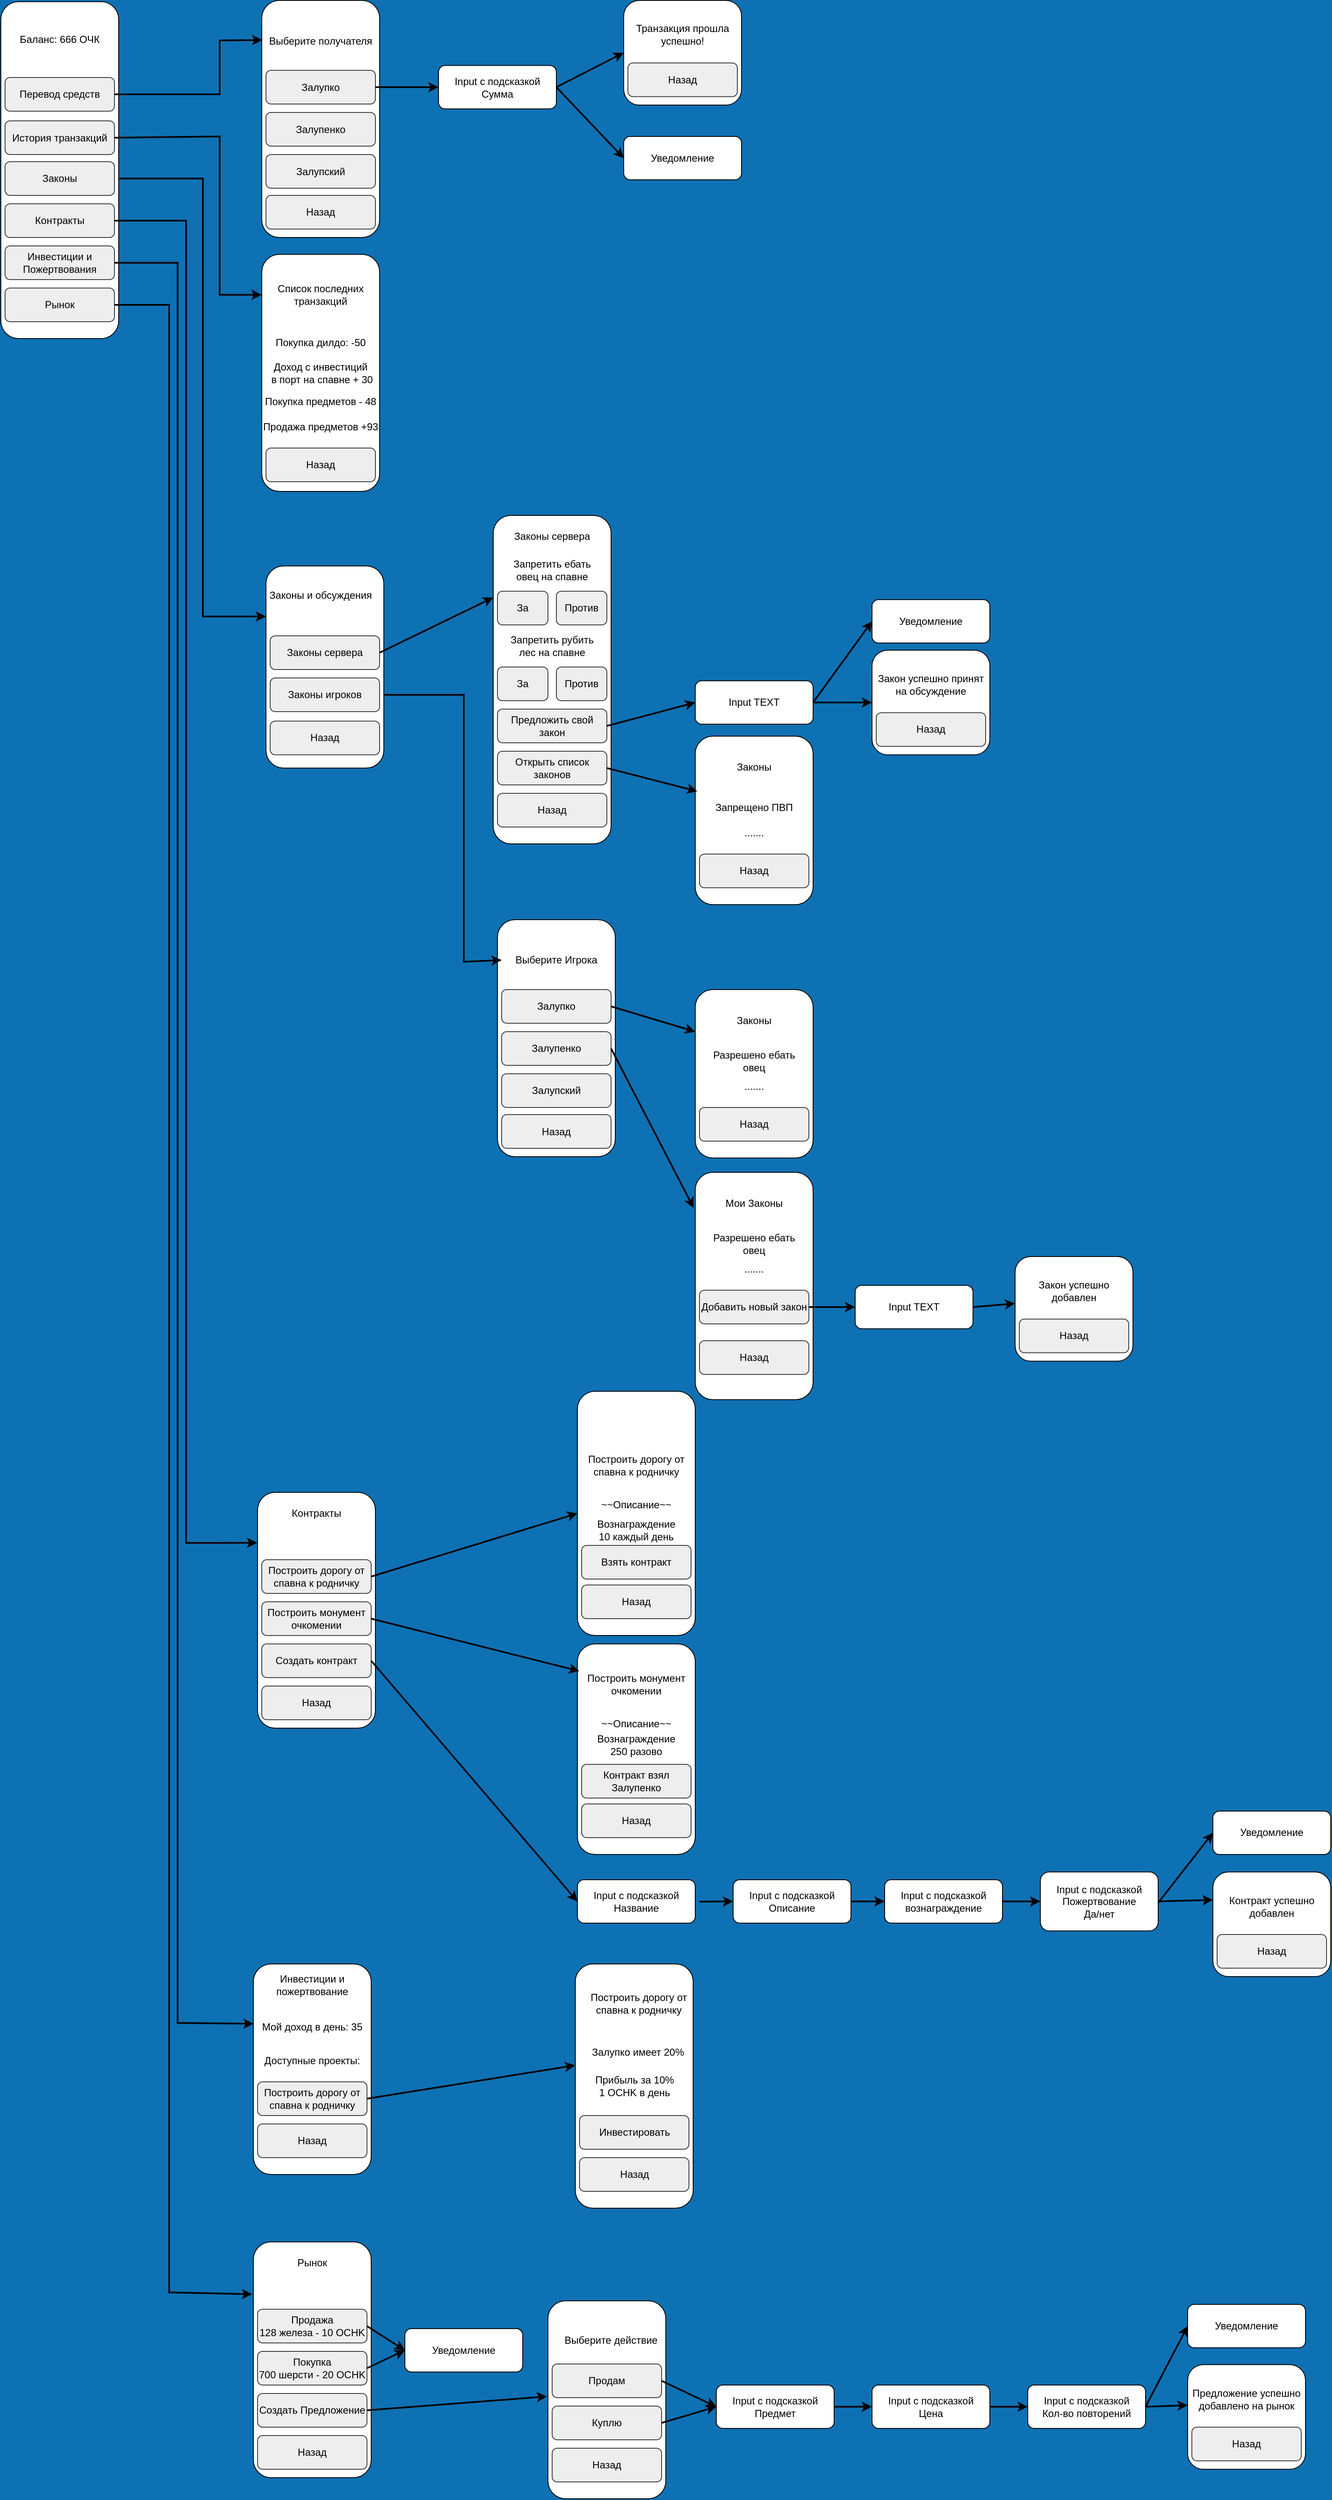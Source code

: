 <mxfile version="24.7.6">
  <diagram name="Страница — 1" id="_SKdRh1ridLEpidDvCyz">
    <mxGraphModel dx="1393" dy="728" grid="1" gridSize="10" guides="1" tooltips="1" connect="1" arrows="1" fold="1" page="1" pageScale="1" pageWidth="3300" pageHeight="4681" background="#0e71b4" math="0" shadow="0">
      <root>
        <mxCell id="0" />
        <mxCell id="1" parent="0" />
        <mxCell id="YOvDV3y9TgNX6leJfm7o-3" value="" style="rounded=1;whiteSpace=wrap;html=1;" parent="1" vertex="1">
          <mxGeometry x="120" y="200" width="140" height="400" as="geometry" />
        </mxCell>
        <mxCell id="YOvDV3y9TgNX6leJfm7o-4" value="Баланс: 666 ОЧК" style="text;html=1;align=center;verticalAlign=middle;whiteSpace=wrap;rounded=0;" parent="1" vertex="1">
          <mxGeometry x="140" y="230" width="100" height="30" as="geometry" />
        </mxCell>
        <mxCell id="YOvDV3y9TgNX6leJfm7o-7" value="Перевод средств" style="rounded=1;whiteSpace=wrap;html=1;fillColor=#eeeeee;strokeColor=#36393d;" parent="1" vertex="1">
          <mxGeometry x="125" y="290" width="130" height="40" as="geometry" />
        </mxCell>
        <mxCell id="YOvDV3y9TgNX6leJfm7o-8" value="Законы" style="rounded=1;whiteSpace=wrap;html=1;fillColor=#eeeeee;strokeColor=#36393d;" parent="1" vertex="1">
          <mxGeometry x="125" y="390" width="130" height="40" as="geometry" />
        </mxCell>
        <mxCell id="YOvDV3y9TgNX6leJfm7o-9" value="Контракты" style="rounded=1;whiteSpace=wrap;html=1;fillColor=#eeeeee;strokeColor=#36393d;" parent="1" vertex="1">
          <mxGeometry x="125" y="440" width="130" height="40" as="geometry" />
        </mxCell>
        <mxCell id="YOvDV3y9TgNX6leJfm7o-10" value="Инвестиции и Пожертвования" style="rounded=1;whiteSpace=wrap;html=1;fillColor=#eeeeee;strokeColor=#36393d;" parent="1" vertex="1">
          <mxGeometry x="125" y="490" width="130" height="40" as="geometry" />
        </mxCell>
        <mxCell id="YOvDV3y9TgNX6leJfm7o-11" value="" style="rounded=1;whiteSpace=wrap;html=1;" parent="1" vertex="1">
          <mxGeometry x="430" y="198.5" width="140" height="281.5" as="geometry" />
        </mxCell>
        <mxCell id="YOvDV3y9TgNX6leJfm7o-12" value="Выберите получателя" style="text;html=1;align=center;verticalAlign=middle;whiteSpace=wrap;rounded=0;" parent="1" vertex="1">
          <mxGeometry x="430" y="231.5" width="140" height="30" as="geometry" />
        </mxCell>
        <mxCell id="YOvDV3y9TgNX6leJfm7o-13" value="Залупко" style="rounded=1;whiteSpace=wrap;html=1;fillColor=#eeeeee;strokeColor=#36393d;" parent="1" vertex="1">
          <mxGeometry x="435" y="281.5" width="130" height="40" as="geometry" />
        </mxCell>
        <mxCell id="YOvDV3y9TgNX6leJfm7o-14" value="Залупенко" style="rounded=1;whiteSpace=wrap;html=1;fillColor=#eeeeee;strokeColor=#36393d;" parent="1" vertex="1">
          <mxGeometry x="435" y="331.5" width="130" height="40" as="geometry" />
        </mxCell>
        <mxCell id="YOvDV3y9TgNX6leJfm7o-15" value="Залупский" style="rounded=1;whiteSpace=wrap;html=1;fillColor=#eeeeee;strokeColor=#36393d;" parent="1" vertex="1">
          <mxGeometry x="435" y="381.5" width="130" height="40" as="geometry" />
        </mxCell>
        <mxCell id="YOvDV3y9TgNX6leJfm7o-17" value="" style="endArrow=classic;html=1;rounded=0;exitX=1;exitY=0.5;exitDx=0;exitDy=0;entryX=0.005;entryY=0.167;entryDx=0;entryDy=0;entryPerimeter=0;strokeWidth=2;" parent="1" source="YOvDV3y9TgNX6leJfm7o-7" target="YOvDV3y9TgNX6leJfm7o-11" edge="1">
          <mxGeometry width="50" height="50" relative="1" as="geometry">
            <mxPoint x="430" y="450" as="sourcePoint" />
            <mxPoint x="427" y="350" as="targetPoint" />
            <Array as="points">
              <mxPoint x="380" y="310" />
              <mxPoint x="380" y="246" />
            </Array>
          </mxGeometry>
        </mxCell>
        <mxCell id="YOvDV3y9TgNX6leJfm7o-18" value="Input с подсказкой&lt;br&gt;Сумма" style="rounded=1;whiteSpace=wrap;html=1;" parent="1" vertex="1">
          <mxGeometry x="640" y="275.75" width="140" height="51.5" as="geometry" />
        </mxCell>
        <mxCell id="YOvDV3y9TgNX6leJfm7o-19" value="" style="rounded=1;whiteSpace=wrap;html=1;" parent="1" vertex="1">
          <mxGeometry x="860" y="198.5" width="140" height="124.25" as="geometry" />
        </mxCell>
        <mxCell id="YOvDV3y9TgNX6leJfm7o-20" value="Транзакция прошла успешно!" style="text;html=1;align=center;verticalAlign=middle;whiteSpace=wrap;rounded=0;" parent="1" vertex="1">
          <mxGeometry x="860" y="224.25" width="140" height="30" as="geometry" />
        </mxCell>
        <mxCell id="YOvDV3y9TgNX6leJfm7o-21" value="Назад" style="rounded=1;whiteSpace=wrap;html=1;fillColor=#eeeeee;strokeColor=#36393d;" parent="1" vertex="1">
          <mxGeometry x="865" y="272.75" width="130" height="40" as="geometry" />
        </mxCell>
        <mxCell id="YOvDV3y9TgNX6leJfm7o-23" value="Назад" style="rounded=1;whiteSpace=wrap;html=1;fillColor=#eeeeee;strokeColor=#36393d;" parent="1" vertex="1">
          <mxGeometry x="435" y="430" width="130" height="40" as="geometry" />
        </mxCell>
        <mxCell id="YOvDV3y9TgNX6leJfm7o-26" value="" style="endArrow=classic;html=1;rounded=0;exitX=1;exitY=0.5;exitDx=0;exitDy=0;entryX=0;entryY=0.5;entryDx=0;entryDy=0;strokeWidth=2;" parent="1" source="YOvDV3y9TgNX6leJfm7o-13" target="YOvDV3y9TgNX6leJfm7o-18" edge="1">
          <mxGeometry width="50" height="50" relative="1" as="geometry">
            <mxPoint x="265" y="320" as="sourcePoint" />
            <mxPoint x="441" y="256" as="targetPoint" />
          </mxGeometry>
        </mxCell>
        <mxCell id="YOvDV3y9TgNX6leJfm7o-27" value="" style="endArrow=classic;html=1;rounded=0;exitX=1;exitY=0.5;exitDx=0;exitDy=0;entryX=0;entryY=0.5;entryDx=0;entryDy=0;strokeWidth=2;" parent="1" source="YOvDV3y9TgNX6leJfm7o-18" target="YOvDV3y9TgNX6leJfm7o-19" edge="1">
          <mxGeometry width="50" height="50" relative="1" as="geometry">
            <mxPoint x="575" y="312" as="sourcePoint" />
            <mxPoint x="650" y="312" as="targetPoint" />
          </mxGeometry>
        </mxCell>
        <mxCell id="TSFnOZUrxSkBlMP-To67-1" value="История транзакций" style="rounded=1;whiteSpace=wrap;html=1;fillColor=#eeeeee;strokeColor=#36393d;" parent="1" vertex="1">
          <mxGeometry x="125" y="341.5" width="130" height="40" as="geometry" />
        </mxCell>
        <mxCell id="TSFnOZUrxSkBlMP-To67-2" value="" style="rounded=1;whiteSpace=wrap;html=1;" parent="1" vertex="1">
          <mxGeometry x="430" y="500" width="140" height="281.5" as="geometry" />
        </mxCell>
        <mxCell id="TSFnOZUrxSkBlMP-To67-3" value="Список последних транзакций" style="text;html=1;align=center;verticalAlign=middle;whiteSpace=wrap;rounded=0;" parent="1" vertex="1">
          <mxGeometry x="430" y="533" width="140" height="30" as="geometry" />
        </mxCell>
        <mxCell id="TSFnOZUrxSkBlMP-To67-8" value="Покупка дилдо: -50" style="text;html=1;align=center;verticalAlign=middle;whiteSpace=wrap;rounded=0;" parent="1" vertex="1">
          <mxGeometry x="430" y="590" width="140" height="30" as="geometry" />
        </mxCell>
        <mxCell id="TSFnOZUrxSkBlMP-To67-10" value="&lt;div&gt;Доход с инвестиций&lt;br&gt;&amp;nbsp;в порт на спавне + 30&lt;/div&gt;" style="text;html=1;align=center;verticalAlign=middle;whiteSpace=wrap;rounded=0;" parent="1" vertex="1">
          <mxGeometry x="430" y="625.75" width="140" height="30" as="geometry" />
        </mxCell>
        <mxCell id="TSFnOZUrxSkBlMP-To67-11" value="&lt;div&gt;Покупка предметов - 48&lt;/div&gt;" style="text;html=1;align=center;verticalAlign=middle;whiteSpace=wrap;rounded=0;" parent="1" vertex="1">
          <mxGeometry x="430" y="660" width="140" height="30" as="geometry" />
        </mxCell>
        <mxCell id="TSFnOZUrxSkBlMP-To67-12" value="&lt;div&gt;Продажа предметов +93&lt;/div&gt;" style="text;html=1;align=center;verticalAlign=middle;whiteSpace=wrap;rounded=0;" parent="1" vertex="1">
          <mxGeometry x="430" y="690" width="140" height="30" as="geometry" />
        </mxCell>
        <mxCell id="TSFnOZUrxSkBlMP-To67-13" value="" style="endArrow=classic;html=1;rounded=0;exitX=1;exitY=0.5;exitDx=0;exitDy=0;entryX=0;entryY=0.5;entryDx=0;entryDy=0;strokeWidth=2;" parent="1" source="TSFnOZUrxSkBlMP-To67-1" target="TSFnOZUrxSkBlMP-To67-3" edge="1">
          <mxGeometry width="50" height="50" relative="1" as="geometry">
            <mxPoint x="265" y="320" as="sourcePoint" />
            <mxPoint x="441" y="256" as="targetPoint" />
            <Array as="points">
              <mxPoint x="380" y="360" />
              <mxPoint x="380" y="548" />
            </Array>
          </mxGeometry>
        </mxCell>
        <mxCell id="TSFnOZUrxSkBlMP-To67-29" value="" style="rounded=1;whiteSpace=wrap;html=1;" parent="1" vertex="1">
          <mxGeometry x="435" y="870" width="140" height="240" as="geometry" />
        </mxCell>
        <mxCell id="TSFnOZUrxSkBlMP-To67-31" value="Законы сервера" style="rounded=1;whiteSpace=wrap;html=1;fillColor=#eeeeee;strokeColor=#36393d;" parent="1" vertex="1">
          <mxGeometry x="440" y="953" width="130" height="40" as="geometry" />
        </mxCell>
        <mxCell id="TSFnOZUrxSkBlMP-To67-32" value="Законы игроков" style="rounded=1;whiteSpace=wrap;html=1;fillColor=#eeeeee;strokeColor=#36393d;" parent="1" vertex="1">
          <mxGeometry x="440" y="1003" width="130" height="40" as="geometry" />
        </mxCell>
        <mxCell id="TSFnOZUrxSkBlMP-To67-34" value="Законы и обсуждения" style="text;html=1;align=center;verticalAlign=middle;whiteSpace=wrap;rounded=0;" parent="1" vertex="1">
          <mxGeometry x="430" y="890" width="140" height="30" as="geometry" />
        </mxCell>
        <mxCell id="TSFnOZUrxSkBlMP-To67-35" value="" style="rounded=1;whiteSpace=wrap;html=1;" parent="1" vertex="1">
          <mxGeometry x="705" y="810" width="140" height="390" as="geometry" />
        </mxCell>
        <mxCell id="TSFnOZUrxSkBlMP-To67-36" value="За" style="rounded=1;whiteSpace=wrap;html=1;fillColor=#eeeeee;strokeColor=#36393d;" parent="1" vertex="1">
          <mxGeometry x="710" y="900" width="60" height="40" as="geometry" />
        </mxCell>
        <mxCell id="TSFnOZUrxSkBlMP-To67-37" value="Предложить свой закон" style="rounded=1;whiteSpace=wrap;html=1;fillColor=#eeeeee;strokeColor=#36393d;" parent="1" vertex="1">
          <mxGeometry x="710" y="1040" width="130" height="40" as="geometry" />
        </mxCell>
        <mxCell id="TSFnOZUrxSkBlMP-To67-38" value="Законы сервера" style="text;html=1;align=center;verticalAlign=middle;whiteSpace=wrap;rounded=0;" parent="1" vertex="1">
          <mxGeometry x="705" y="820" width="140" height="30" as="geometry" />
        </mxCell>
        <mxCell id="TSFnOZUrxSkBlMP-To67-42" value="Против" style="rounded=1;whiteSpace=wrap;html=1;fillColor=#eeeeee;strokeColor=#36393d;" parent="1" vertex="1">
          <mxGeometry x="780" y="900" width="60" height="40" as="geometry" />
        </mxCell>
        <mxCell id="TSFnOZUrxSkBlMP-To67-46" value="За" style="rounded=1;whiteSpace=wrap;html=1;fillColor=#eeeeee;strokeColor=#36393d;" parent="1" vertex="1">
          <mxGeometry x="710" y="990" width="60" height="40" as="geometry" />
        </mxCell>
        <mxCell id="TSFnOZUrxSkBlMP-To67-47" value="Запретить рубить лес на спавне" style="text;html=1;align=center;verticalAlign=middle;whiteSpace=wrap;rounded=0;" parent="1" vertex="1">
          <mxGeometry x="720" y="950" width="110" height="30" as="geometry" />
        </mxCell>
        <mxCell id="TSFnOZUrxSkBlMP-To67-48" value="Против" style="rounded=1;whiteSpace=wrap;html=1;fillColor=#eeeeee;strokeColor=#36393d;" parent="1" vertex="1">
          <mxGeometry x="780" y="990" width="60" height="40" as="geometry" />
        </mxCell>
        <mxCell id="TSFnOZUrxSkBlMP-To67-49" value="" style="endArrow=classic;html=1;rounded=0;exitX=1;exitY=0.5;exitDx=0;exitDy=0;entryX=0;entryY=0.25;entryDx=0;entryDy=0;strokeWidth=2;" parent="1" source="TSFnOZUrxSkBlMP-To67-31" target="TSFnOZUrxSkBlMP-To67-35" edge="1">
          <mxGeometry width="50" height="50" relative="1" as="geometry">
            <mxPoint x="725" y="1070" as="sourcePoint" />
            <mxPoint x="775" y="1020" as="targetPoint" />
          </mxGeometry>
        </mxCell>
        <mxCell id="TSFnOZUrxSkBlMP-To67-54" value="Input TEXT" style="rounded=1;whiteSpace=wrap;html=1;" parent="1" vertex="1">
          <mxGeometry x="945" y="1006.37" width="140" height="51.5" as="geometry" />
        </mxCell>
        <mxCell id="TSFnOZUrxSkBlMP-To67-55" value="" style="rounded=1;whiteSpace=wrap;html=1;" parent="1" vertex="1">
          <mxGeometry x="1155" y="970.0" width="140" height="124.25" as="geometry" />
        </mxCell>
        <mxCell id="TSFnOZUrxSkBlMP-To67-56" value="Закон успешно принят на обсуждение" style="text;html=1;align=center;verticalAlign=middle;whiteSpace=wrap;rounded=0;" parent="1" vertex="1">
          <mxGeometry x="1155" y="995.75" width="140" height="30" as="geometry" />
        </mxCell>
        <mxCell id="TSFnOZUrxSkBlMP-To67-57" value="Назад" style="rounded=1;whiteSpace=wrap;html=1;fillColor=#eeeeee;strokeColor=#36393d;" parent="1" vertex="1">
          <mxGeometry x="1160" y="1044.25" width="130" height="40" as="geometry" />
        </mxCell>
        <mxCell id="TSFnOZUrxSkBlMP-To67-58" value="" style="endArrow=classic;html=1;rounded=0;exitX=1;exitY=0.5;exitDx=0;exitDy=0;entryX=0;entryY=0.5;entryDx=0;entryDy=0;strokeWidth=2;" parent="1" source="TSFnOZUrxSkBlMP-To67-54" target="TSFnOZUrxSkBlMP-To67-55" edge="1">
          <mxGeometry width="50" height="50" relative="1" as="geometry">
            <mxPoint x="870" y="1083.5" as="sourcePoint" />
            <mxPoint x="945" y="1083.5" as="targetPoint" />
          </mxGeometry>
        </mxCell>
        <mxCell id="TSFnOZUrxSkBlMP-To67-59" value="" style="endArrow=classic;html=1;rounded=0;exitX=1;exitY=0.5;exitDx=0;exitDy=0;entryX=0;entryY=0.5;entryDx=0;entryDy=0;strokeWidth=2;" parent="1" source="TSFnOZUrxSkBlMP-To67-37" target="TSFnOZUrxSkBlMP-To67-54" edge="1">
          <mxGeometry width="50" height="50" relative="1" as="geometry">
            <mxPoint x="845" y="1120" as="sourcePoint" />
            <mxPoint x="1155" y="932" as="targetPoint" />
          </mxGeometry>
        </mxCell>
        <mxCell id="TSFnOZUrxSkBlMP-To67-60" value="Открыть список законов" style="rounded=1;whiteSpace=wrap;html=1;fillColor=#eeeeee;strokeColor=#36393d;" parent="1" vertex="1">
          <mxGeometry x="710" y="1090" width="130" height="40" as="geometry" />
        </mxCell>
        <mxCell id="TSFnOZUrxSkBlMP-To67-61" value="" style="rounded=1;whiteSpace=wrap;html=1;" parent="1" vertex="1">
          <mxGeometry x="945" y="1072.12" width="140" height="200" as="geometry" />
        </mxCell>
        <mxCell id="TSFnOZUrxSkBlMP-To67-64" value="Законы" style="text;html=1;align=center;verticalAlign=middle;whiteSpace=wrap;rounded=0;" parent="1" vertex="1">
          <mxGeometry x="945" y="1094.25" width="140" height="30" as="geometry" />
        </mxCell>
        <mxCell id="TSFnOZUrxSkBlMP-To67-65" value="" style="endArrow=classic;html=1;rounded=0;exitX=1;exitY=0.5;exitDx=0;exitDy=0;entryX=0.017;entryY=0.327;entryDx=0;entryDy=0;strokeWidth=2;entryPerimeter=0;" parent="1" source="TSFnOZUrxSkBlMP-To67-60" target="TSFnOZUrxSkBlMP-To67-61" edge="1">
          <mxGeometry width="50" height="50" relative="1" as="geometry">
            <mxPoint x="845" y="1170" as="sourcePoint" />
            <mxPoint x="955" y="1130" as="targetPoint" />
          </mxGeometry>
        </mxCell>
        <mxCell id="TSFnOZUrxSkBlMP-To67-66" value="Запрещено ПВП" style="text;html=1;align=center;verticalAlign=middle;whiteSpace=wrap;rounded=0;" parent="1" vertex="1">
          <mxGeometry x="960" y="1142.12" width="110" height="30" as="geometry" />
        </mxCell>
        <mxCell id="TSFnOZUrxSkBlMP-To67-68" value="......." style="text;html=1;align=center;verticalAlign=middle;whiteSpace=wrap;rounded=0;" parent="1" vertex="1">
          <mxGeometry x="960" y="1172.12" width="110" height="30" as="geometry" />
        </mxCell>
        <mxCell id="TSFnOZUrxSkBlMP-To67-70" value="Назад" style="rounded=1;whiteSpace=wrap;html=1;fillColor=#eeeeee;strokeColor=#36393d;" parent="1" vertex="1">
          <mxGeometry x="710" y="1140" width="130" height="40" as="geometry" />
        </mxCell>
        <mxCell id="TSFnOZUrxSkBlMP-To67-87" value="" style="rounded=1;whiteSpace=wrap;html=1;" parent="1" vertex="1">
          <mxGeometry x="710" y="1290" width="140" height="281.5" as="geometry" />
        </mxCell>
        <mxCell id="TSFnOZUrxSkBlMP-To67-88" value="Выберите Игрока" style="text;html=1;align=center;verticalAlign=middle;whiteSpace=wrap;rounded=0;" parent="1" vertex="1">
          <mxGeometry x="710" y="1323" width="140" height="30" as="geometry" />
        </mxCell>
        <mxCell id="TSFnOZUrxSkBlMP-To67-89" value="Залупко" style="rounded=1;whiteSpace=wrap;html=1;fillColor=#eeeeee;strokeColor=#36393d;" parent="1" vertex="1">
          <mxGeometry x="715" y="1373" width="130" height="40" as="geometry" />
        </mxCell>
        <mxCell id="TSFnOZUrxSkBlMP-To67-90" value="Залупенко" style="rounded=1;whiteSpace=wrap;html=1;fillColor=#eeeeee;strokeColor=#36393d;" parent="1" vertex="1">
          <mxGeometry x="715" y="1423" width="130" height="40" as="geometry" />
        </mxCell>
        <mxCell id="TSFnOZUrxSkBlMP-To67-91" value="Залупский" style="rounded=1;whiteSpace=wrap;html=1;fillColor=#eeeeee;strokeColor=#36393d;" parent="1" vertex="1">
          <mxGeometry x="715" y="1473" width="130" height="40" as="geometry" />
        </mxCell>
        <mxCell id="TSFnOZUrxSkBlMP-To67-92" value="Назад" style="rounded=1;whiteSpace=wrap;html=1;fillColor=#eeeeee;strokeColor=#36393d;" parent="1" vertex="1">
          <mxGeometry x="715" y="1521.5" width="130" height="40" as="geometry" />
        </mxCell>
        <mxCell id="TSFnOZUrxSkBlMP-To67-93" value="" style="rounded=1;whiteSpace=wrap;html=1;" parent="1" vertex="1">
          <mxGeometry x="945" y="1373" width="140" height="200" as="geometry" />
        </mxCell>
        <mxCell id="TSFnOZUrxSkBlMP-To67-94" value="Законы" style="text;html=1;align=center;verticalAlign=middle;whiteSpace=wrap;rounded=0;" parent="1" vertex="1">
          <mxGeometry x="945" y="1395.13" width="140" height="30" as="geometry" />
        </mxCell>
        <mxCell id="TSFnOZUrxSkBlMP-To67-95" value="Разрешено ебать овец" style="text;html=1;align=center;verticalAlign=middle;whiteSpace=wrap;rounded=0;" parent="1" vertex="1">
          <mxGeometry x="960" y="1443" width="110" height="30" as="geometry" />
        </mxCell>
        <mxCell id="TSFnOZUrxSkBlMP-To67-96" value="......." style="text;html=1;align=center;verticalAlign=middle;whiteSpace=wrap;rounded=0;" parent="1" vertex="1">
          <mxGeometry x="960" y="1473" width="110" height="30" as="geometry" />
        </mxCell>
        <mxCell id="TSFnOZUrxSkBlMP-To67-102" value="" style="rounded=1;whiteSpace=wrap;html=1;" parent="1" vertex="1">
          <mxGeometry x="945" y="1590" width="140" height="270" as="geometry" />
        </mxCell>
        <mxCell id="TSFnOZUrxSkBlMP-To67-103" value="Мои Законы" style="text;html=1;align=center;verticalAlign=middle;whiteSpace=wrap;rounded=0;" parent="1" vertex="1">
          <mxGeometry x="945" y="1612.13" width="140" height="30" as="geometry" />
        </mxCell>
        <mxCell id="TSFnOZUrxSkBlMP-To67-104" value="Разрешено ебать овец" style="text;html=1;align=center;verticalAlign=middle;whiteSpace=wrap;rounded=0;" parent="1" vertex="1">
          <mxGeometry x="960" y="1660" width="110" height="30" as="geometry" />
        </mxCell>
        <mxCell id="TSFnOZUrxSkBlMP-To67-105" value="......." style="text;html=1;align=center;verticalAlign=middle;whiteSpace=wrap;rounded=0;" parent="1" vertex="1">
          <mxGeometry x="960" y="1690" width="110" height="30" as="geometry" />
        </mxCell>
        <mxCell id="TSFnOZUrxSkBlMP-To67-107" value="Назад" style="rounded=1;whiteSpace=wrap;html=1;fillColor=#eeeeee;strokeColor=#36393d;" parent="1" vertex="1">
          <mxGeometry x="950" y="1212.12" width="130" height="40" as="geometry" />
        </mxCell>
        <mxCell id="TSFnOZUrxSkBlMP-To67-108" value="Назад" style="rounded=1;whiteSpace=wrap;html=1;fillColor=#eeeeee;strokeColor=#36393d;" parent="1" vertex="1">
          <mxGeometry x="950" y="1513" width="130" height="40" as="geometry" />
        </mxCell>
        <mxCell id="TSFnOZUrxSkBlMP-To67-109" value="Назад" style="rounded=1;whiteSpace=wrap;html=1;fillColor=#eeeeee;strokeColor=#36393d;" parent="1" vertex="1">
          <mxGeometry x="950" y="1790" width="130" height="40" as="geometry" />
        </mxCell>
        <mxCell id="TSFnOZUrxSkBlMP-To67-111" value="Добавить новый закон" style="rounded=1;whiteSpace=wrap;html=1;fillColor=#eeeeee;strokeColor=#36393d;" parent="1" vertex="1">
          <mxGeometry x="950" y="1730" width="130" height="40" as="geometry" />
        </mxCell>
        <mxCell id="TSFnOZUrxSkBlMP-To67-112" value="Input TEXT" style="rounded=1;whiteSpace=wrap;html=1;" parent="1" vertex="1">
          <mxGeometry x="1135" y="1724.25" width="140" height="51.5" as="geometry" />
        </mxCell>
        <mxCell id="TSFnOZUrxSkBlMP-To67-113" value="" style="rounded=1;whiteSpace=wrap;html=1;" parent="1" vertex="1">
          <mxGeometry x="1325" y="1690" width="140" height="124.25" as="geometry" />
        </mxCell>
        <mxCell id="TSFnOZUrxSkBlMP-To67-114" value="Закон успешно добавлен" style="text;html=1;align=center;verticalAlign=middle;whiteSpace=wrap;rounded=0;" parent="1" vertex="1">
          <mxGeometry x="1325" y="1715.75" width="140" height="30" as="geometry" />
        </mxCell>
        <mxCell id="TSFnOZUrxSkBlMP-To67-115" value="Назад" style="rounded=1;whiteSpace=wrap;html=1;fillColor=#eeeeee;strokeColor=#36393d;" parent="1" vertex="1">
          <mxGeometry x="1330" y="1764.25" width="130" height="40" as="geometry" />
        </mxCell>
        <mxCell id="TSFnOZUrxSkBlMP-To67-117" value="" style="endArrow=classic;html=1;rounded=0;exitX=1;exitY=0.5;exitDx=0;exitDy=0;entryX=0;entryY=0.5;entryDx=0;entryDy=0;strokeWidth=2;" parent="1" source="TSFnOZUrxSkBlMP-To67-111" target="TSFnOZUrxSkBlMP-To67-112" edge="1">
          <mxGeometry width="50" height="50" relative="1" as="geometry">
            <mxPoint x="1188" y="1612.13" as="sourcePoint" />
            <mxPoint x="1290" y="1667.13" as="targetPoint" />
          </mxGeometry>
        </mxCell>
        <mxCell id="TSFnOZUrxSkBlMP-To67-118" value="" style="endArrow=classic;html=1;rounded=0;exitX=1;exitY=0.5;exitDx=0;exitDy=0;entryX=0;entryY=1;entryDx=0;entryDy=0;strokeWidth=2;" parent="1" source="TSFnOZUrxSkBlMP-To67-112" target="TSFnOZUrxSkBlMP-To67-114" edge="1">
          <mxGeometry width="50" height="50" relative="1" as="geometry">
            <mxPoint x="1090" y="1760" as="sourcePoint" />
            <mxPoint x="1145" y="1760" as="targetPoint" />
          </mxGeometry>
        </mxCell>
        <mxCell id="TSFnOZUrxSkBlMP-To67-119" value="" style="endArrow=classic;html=1;rounded=0;exitX=1;exitY=0.5;exitDx=0;exitDy=0;strokeWidth=2;entryX=0;entryY=0.5;entryDx=0;entryDy=0;" parent="1" edge="1">
          <mxGeometry width="50" height="50" relative="1" as="geometry">
            <mxPoint x="575" y="1023" as="sourcePoint" />
            <mxPoint x="715" y="1338" as="targetPoint" />
            <Array as="points">
              <mxPoint x="670" y="1023" />
              <mxPoint x="670" y="1340" />
            </Array>
          </mxGeometry>
        </mxCell>
        <mxCell id="TSFnOZUrxSkBlMP-To67-120" value="" style="endArrow=classic;html=1;rounded=0;exitX=1;exitY=0.5;exitDx=0;exitDy=0;entryX=0;entryY=0.25;entryDx=0;entryDy=0;strokeWidth=2;" parent="1" source="TSFnOZUrxSkBlMP-To67-89" target="TSFnOZUrxSkBlMP-To67-93" edge="1">
          <mxGeometry width="50" height="50" relative="1" as="geometry">
            <mxPoint x="858" y="1298" as="sourcePoint" />
            <mxPoint x="960" y="1353" as="targetPoint" />
          </mxGeometry>
        </mxCell>
        <mxCell id="TSFnOZUrxSkBlMP-To67-121" value="" style="endArrow=classic;html=1;rounded=0;exitX=1;exitY=0.5;exitDx=0;exitDy=0;entryX=-0.014;entryY=0.156;entryDx=0;entryDy=0;strokeWidth=2;entryPerimeter=0;" parent="1" source="TSFnOZUrxSkBlMP-To67-90" target="TSFnOZUrxSkBlMP-To67-102" edge="1">
          <mxGeometry width="50" height="50" relative="1" as="geometry">
            <mxPoint x="855" y="1403" as="sourcePoint" />
            <mxPoint x="955" y="1433" as="targetPoint" />
          </mxGeometry>
        </mxCell>
        <mxCell id="TSFnOZUrxSkBlMP-To67-123" value="Назад" style="rounded=1;whiteSpace=wrap;html=1;fillColor=#eeeeee;strokeColor=#36393d;" parent="1" vertex="1">
          <mxGeometry x="440" y="1054.25" width="130" height="40" as="geometry" />
        </mxCell>
        <mxCell id="TSFnOZUrxSkBlMP-To67-124" value="Запретить ебать овец на спавне" style="text;html=1;align=center;verticalAlign=middle;whiteSpace=wrap;rounded=0;" parent="1" vertex="1">
          <mxGeometry x="720" y="860" width="110" height="30" as="geometry" />
        </mxCell>
        <mxCell id="TSFnOZUrxSkBlMP-To67-125" value="Рынок" style="rounded=1;whiteSpace=wrap;html=1;fillColor=#eeeeee;strokeColor=#36393d;" parent="1" vertex="1">
          <mxGeometry x="125" y="540" width="130" height="40" as="geometry" />
        </mxCell>
        <mxCell id="uYW3NHVNz932EnBqBCM0-1" value="" style="endArrow=classic;html=1;rounded=0;exitX=1;exitY=0.5;exitDx=0;exitDy=0;entryX=0;entryY=0.25;entryDx=0;entryDy=0;strokeWidth=2;" parent="1" target="TSFnOZUrxSkBlMP-To67-29" edge="1">
          <mxGeometry width="50" height="50" relative="1" as="geometry">
            <mxPoint x="260" y="410" as="sourcePoint" />
            <mxPoint x="445" y="558" as="targetPoint" />
            <Array as="points">
              <mxPoint x="360" y="410" />
              <mxPoint x="360" y="930" />
            </Array>
          </mxGeometry>
        </mxCell>
        <mxCell id="uYW3NHVNz932EnBqBCM0-2" value="" style="rounded=1;whiteSpace=wrap;html=1;" parent="1" vertex="1">
          <mxGeometry x="425" y="1970" width="140" height="280" as="geometry" />
        </mxCell>
        <mxCell id="uYW3NHVNz932EnBqBCM0-3" value="Построить дорогу от спавна к родничку" style="rounded=1;whiteSpace=wrap;html=1;fillColor=#eeeeee;strokeColor=#36393d;" parent="1" vertex="1">
          <mxGeometry x="430" y="2050" width="130" height="40" as="geometry" />
        </mxCell>
        <mxCell id="uYW3NHVNz932EnBqBCM0-5" value="Контракты" style="text;html=1;align=center;verticalAlign=middle;whiteSpace=wrap;rounded=0;" parent="1" vertex="1">
          <mxGeometry x="425" y="1980" width="140" height="30" as="geometry" />
        </mxCell>
        <mxCell id="uYW3NHVNz932EnBqBCM0-11" value="Назад" style="rounded=1;whiteSpace=wrap;html=1;fillColor=#eeeeee;strokeColor=#36393d;" parent="1" vertex="1">
          <mxGeometry x="430" y="2200" width="130" height="40" as="geometry" />
        </mxCell>
        <mxCell id="uYW3NHVNz932EnBqBCM0-13" value="" style="rounded=1;whiteSpace=wrap;html=1;" parent="1" vertex="1">
          <mxGeometry x="805" y="1850" width="140" height="290" as="geometry" />
        </mxCell>
        <mxCell id="uYW3NHVNz932EnBqBCM0-14" value="Построить дорогу от спавна к родничку" style="text;html=1;align=center;verticalAlign=middle;whiteSpace=wrap;rounded=0;" parent="1" vertex="1">
          <mxGeometry x="805" y="1923" width="140" height="30" as="geometry" />
        </mxCell>
        <mxCell id="uYW3NHVNz932EnBqBCM0-15" value="Взять контракт" style="rounded=1;whiteSpace=wrap;html=1;fillColor=#eeeeee;strokeColor=#36393d;" parent="1" vertex="1">
          <mxGeometry x="810" y="2033" width="130" height="40" as="geometry" />
        </mxCell>
        <mxCell id="uYW3NHVNz932EnBqBCM0-18" value="Назад" style="rounded=1;whiteSpace=wrap;html=1;fillColor=#eeeeee;strokeColor=#36393d;" parent="1" vertex="1">
          <mxGeometry x="810" y="2080" width="130" height="40" as="geometry" />
        </mxCell>
        <mxCell id="uYW3NHVNz932EnBqBCM0-19" value="~~Описание~~" style="text;html=1;align=center;verticalAlign=middle;whiteSpace=wrap;rounded=0;" parent="1" vertex="1">
          <mxGeometry x="820" y="1970" width="110" height="30" as="geometry" />
        </mxCell>
        <mxCell id="uYW3NHVNz932EnBqBCM0-20" value="" style="rounded=1;whiteSpace=wrap;html=1;" parent="1" vertex="1">
          <mxGeometry x="805" y="2150" width="140" height="250" as="geometry" />
        </mxCell>
        <mxCell id="uYW3NHVNz932EnBqBCM0-21" value="Построить монумент очкомении" style="text;html=1;align=center;verticalAlign=middle;whiteSpace=wrap;rounded=0;" parent="1" vertex="1">
          <mxGeometry x="805" y="2183" width="140" height="30" as="geometry" />
        </mxCell>
        <mxCell id="uYW3NHVNz932EnBqBCM0-22" value="Контракт взял Залупенко" style="rounded=1;whiteSpace=wrap;html=1;fillColor=#eeeeee;strokeColor=#36393d;" parent="1" vertex="1">
          <mxGeometry x="810" y="2293" width="130" height="40" as="geometry" />
        </mxCell>
        <mxCell id="uYW3NHVNz932EnBqBCM0-23" value="Назад" style="rounded=1;whiteSpace=wrap;html=1;fillColor=#eeeeee;strokeColor=#36393d;" parent="1" vertex="1">
          <mxGeometry x="810" y="2340" width="130" height="40" as="geometry" />
        </mxCell>
        <mxCell id="uYW3NHVNz932EnBqBCM0-24" value="~~Описание~~" style="text;html=1;align=center;verticalAlign=middle;whiteSpace=wrap;rounded=0;" parent="1" vertex="1">
          <mxGeometry x="820" y="2230" width="110" height="30" as="geometry" />
        </mxCell>
        <mxCell id="uYW3NHVNz932EnBqBCM0-25" value="Построить монумент очкомении" style="rounded=1;whiteSpace=wrap;html=1;fillColor=#eeeeee;strokeColor=#36393d;" parent="1" vertex="1">
          <mxGeometry x="430" y="2100" width="130" height="40" as="geometry" />
        </mxCell>
        <mxCell id="uYW3NHVNz932EnBqBCM0-27" value="" style="endArrow=classic;html=1;rounded=0;exitX=1;exitY=0.5;exitDx=0;exitDy=0;entryX=0;entryY=0.5;entryDx=0;entryDy=0;strokeWidth=2;" parent="1" source="uYW3NHVNz932EnBqBCM0-3" target="uYW3NHVNz932EnBqBCM0-13" edge="1">
          <mxGeometry width="50" height="50" relative="1" as="geometry">
            <mxPoint x="607" y="1830" as="sourcePoint" />
            <mxPoint x="705" y="2019" as="targetPoint" />
          </mxGeometry>
        </mxCell>
        <mxCell id="uYW3NHVNz932EnBqBCM0-28" value="" style="endArrow=classic;html=1;rounded=0;exitX=1;exitY=0.5;exitDx=0;exitDy=0;entryX=0.016;entryY=0.129;entryDx=0;entryDy=0;strokeWidth=2;entryPerimeter=0;" parent="1" source="uYW3NHVNz932EnBqBCM0-25" target="uYW3NHVNz932EnBqBCM0-20" edge="1">
          <mxGeometry width="50" height="50" relative="1" as="geometry">
            <mxPoint x="570" y="2080" as="sourcePoint" />
            <mxPoint x="735" y="2025" as="targetPoint" />
          </mxGeometry>
        </mxCell>
        <mxCell id="uYW3NHVNz932EnBqBCM0-29" value="Вознаграждение 10 каждый день" style="text;html=1;align=center;verticalAlign=middle;whiteSpace=wrap;rounded=0;" parent="1" vertex="1">
          <mxGeometry x="820" y="2000" width="110" height="30" as="geometry" />
        </mxCell>
        <mxCell id="uYW3NHVNz932EnBqBCM0-31" value="Вознаграждение 250 разово" style="text;html=1;align=center;verticalAlign=middle;whiteSpace=wrap;rounded=0;" parent="1" vertex="1">
          <mxGeometry x="820" y="2255" width="110" height="30" as="geometry" />
        </mxCell>
        <mxCell id="uYW3NHVNz932EnBqBCM0-32" value="Создать контракт" style="rounded=1;whiteSpace=wrap;html=1;fillColor=#eeeeee;strokeColor=#36393d;" parent="1" vertex="1">
          <mxGeometry x="430" y="2150" width="130" height="40" as="geometry" />
        </mxCell>
        <mxCell id="uYW3NHVNz932EnBqBCM0-44" value="Input с подсказкой Название" style="rounded=1;whiteSpace=wrap;html=1;" parent="1" vertex="1">
          <mxGeometry x="805" y="2430" width="140" height="51.5" as="geometry" />
        </mxCell>
        <mxCell id="uYW3NHVNz932EnBqBCM0-46" value="Input с подсказкой Описание" style="rounded=1;whiteSpace=wrap;html=1;" parent="1" vertex="1">
          <mxGeometry x="990" y="2430" width="140" height="51.5" as="geometry" />
        </mxCell>
        <mxCell id="uYW3NHVNz932EnBqBCM0-47" value="Input с подсказкой&lt;br&gt;вознаграждение" style="rounded=1;whiteSpace=wrap;html=1;" parent="1" vertex="1">
          <mxGeometry x="1170" y="2430" width="140" height="51.5" as="geometry" />
        </mxCell>
        <mxCell id="uYW3NHVNz932EnBqBCM0-48" value="" style="endArrow=classic;html=1;rounded=0;exitX=1;exitY=0.5;exitDx=0;exitDy=0;entryX=0;entryY=0.5;entryDx=0;entryDy=0;strokeWidth=2;" parent="1" source="uYW3NHVNz932EnBqBCM0-32" target="uYW3NHVNz932EnBqBCM0-44" edge="1">
          <mxGeometry width="50" height="50" relative="1" as="geometry">
            <mxPoint x="570" y="2130" as="sourcePoint" />
            <mxPoint x="817" y="2192" as="targetPoint" />
          </mxGeometry>
        </mxCell>
        <mxCell id="uYW3NHVNz932EnBqBCM0-49" value="" style="endArrow=classic;html=1;rounded=0;entryX=0;entryY=0.5;entryDx=0;entryDy=0;strokeWidth=2;" parent="1" target="uYW3NHVNz932EnBqBCM0-46" edge="1">
          <mxGeometry width="50" height="50" relative="1" as="geometry">
            <mxPoint x="950" y="2456" as="sourcePoint" />
            <mxPoint x="815" y="2466" as="targetPoint" />
          </mxGeometry>
        </mxCell>
        <mxCell id="uYW3NHVNz932EnBqBCM0-50" value="" style="endArrow=classic;html=1;rounded=0;entryX=0;entryY=0.5;entryDx=0;entryDy=0;strokeWidth=2;exitX=1;exitY=0.5;exitDx=0;exitDy=0;" parent="1" source="uYW3NHVNz932EnBqBCM0-46" target="uYW3NHVNz932EnBqBCM0-47" edge="1">
          <mxGeometry width="50" height="50" relative="1" as="geometry">
            <mxPoint x="960" y="2466" as="sourcePoint" />
            <mxPoint x="1000" y="2466" as="targetPoint" />
          </mxGeometry>
        </mxCell>
        <mxCell id="uYW3NHVNz932EnBqBCM0-51" value="Input с подсказкой&lt;br&gt;Пожертвование&lt;br&gt;Да/нет" style="rounded=1;whiteSpace=wrap;html=1;" parent="1" vertex="1">
          <mxGeometry x="1355" y="2420.75" width="140" height="70" as="geometry" />
        </mxCell>
        <mxCell id="uYW3NHVNz932EnBqBCM0-52" value="" style="endArrow=classic;html=1;rounded=0;strokeWidth=2;exitX=1;exitY=0.5;exitDx=0;exitDy=0;entryX=0;entryY=0.5;entryDx=0;entryDy=0;" parent="1" source="uYW3NHVNz932EnBqBCM0-47" target="uYW3NHVNz932EnBqBCM0-51" edge="1">
          <mxGeometry width="50" height="50" relative="1" as="geometry">
            <mxPoint x="1325" y="2456" as="sourcePoint" />
            <mxPoint x="1360" y="2465" as="targetPoint" />
          </mxGeometry>
        </mxCell>
        <mxCell id="uYW3NHVNz932EnBqBCM0-54" value="" style="rounded=1;whiteSpace=wrap;html=1;" parent="1" vertex="1">
          <mxGeometry x="1560" y="2420.75" width="140" height="124.25" as="geometry" />
        </mxCell>
        <mxCell id="uYW3NHVNz932EnBqBCM0-55" value="Контракт успешно добавлен" style="text;html=1;align=center;verticalAlign=middle;whiteSpace=wrap;rounded=0;" parent="1" vertex="1">
          <mxGeometry x="1560" y="2446.5" width="140" height="30" as="geometry" />
        </mxCell>
        <mxCell id="uYW3NHVNz932EnBqBCM0-56" value="Назад" style="rounded=1;whiteSpace=wrap;html=1;fillColor=#eeeeee;strokeColor=#36393d;" parent="1" vertex="1">
          <mxGeometry x="1565" y="2495" width="130" height="40" as="geometry" />
        </mxCell>
        <mxCell id="uYW3NHVNz932EnBqBCM0-57" value="" style="endArrow=classic;html=1;rounded=0;strokeWidth=2;exitX=1;exitY=0.5;exitDx=0;exitDy=0;entryX=0;entryY=0.25;entryDx=0;entryDy=0;" parent="1" source="uYW3NHVNz932EnBqBCM0-51" target="uYW3NHVNz932EnBqBCM0-55" edge="1">
          <mxGeometry width="50" height="50" relative="1" as="geometry">
            <mxPoint x="1320" y="2466" as="sourcePoint" />
            <mxPoint x="1375" y="2475" as="targetPoint" />
          </mxGeometry>
        </mxCell>
        <mxCell id="uYW3NHVNz932EnBqBCM0-59" value="" style="endArrow=classic;html=1;rounded=0;exitX=1;exitY=0.5;exitDx=0;exitDy=0;entryX=-0.003;entryY=0.214;entryDx=0;entryDy=0;strokeWidth=2;entryPerimeter=0;" parent="1" source="YOvDV3y9TgNX6leJfm7o-9" target="uYW3NHVNz932EnBqBCM0-2" edge="1">
          <mxGeometry width="50" height="50" relative="1" as="geometry">
            <mxPoint x="270" y="420" as="sourcePoint" />
            <mxPoint x="445" y="940" as="targetPoint" />
            <Array as="points">
              <mxPoint x="340" y="460" />
              <mxPoint x="340" y="2030" />
            </Array>
          </mxGeometry>
        </mxCell>
        <mxCell id="uYW3NHVNz932EnBqBCM0-66" value="" style="rounded=1;whiteSpace=wrap;html=1;" parent="1" vertex="1">
          <mxGeometry x="420" y="2530" width="140" height="250" as="geometry" />
        </mxCell>
        <mxCell id="uYW3NHVNz932EnBqBCM0-68" value="Инвестиции и пожертвование" style="text;html=1;align=center;verticalAlign=middle;whiteSpace=wrap;rounded=0;" parent="1" vertex="1">
          <mxGeometry x="420" y="2540" width="140" height="30" as="geometry" />
        </mxCell>
        <mxCell id="uYW3NHVNz932EnBqBCM0-69" value="Назад" style="rounded=1;whiteSpace=wrap;html=1;fillColor=#eeeeee;strokeColor=#36393d;" parent="1" vertex="1">
          <mxGeometry x="425" y="2720" width="130" height="40" as="geometry" />
        </mxCell>
        <mxCell id="uYW3NHVNz932EnBqBCM0-72" value="Мой доход в день: 35" style="text;html=1;align=center;verticalAlign=middle;whiteSpace=wrap;rounded=0;" parent="1" vertex="1">
          <mxGeometry x="425" y="2590" width="130" height="30" as="geometry" />
        </mxCell>
        <mxCell id="uYW3NHVNz932EnBqBCM0-73" value="Доступные проекты:" style="text;html=1;align=center;verticalAlign=middle;whiteSpace=wrap;rounded=0;" parent="1" vertex="1">
          <mxGeometry x="425" y="2630" width="130" height="30" as="geometry" />
        </mxCell>
        <mxCell id="uYW3NHVNz932EnBqBCM0-74" value="Построить дорогу от спавна к родничку" style="rounded=1;whiteSpace=wrap;html=1;fillColor=#eeeeee;strokeColor=#36393d;" parent="1" vertex="1">
          <mxGeometry x="425" y="2670" width="130" height="40" as="geometry" />
        </mxCell>
        <mxCell id="uYW3NHVNz932EnBqBCM0-81" value="" style="endArrow=classic;html=1;rounded=0;strokeWidth=2;exitX=1;exitY=0.5;exitDx=0;exitDy=0;entryX=-0.002;entryY=0.415;entryDx=0;entryDy=0;entryPerimeter=0;" parent="1" source="uYW3NHVNz932EnBqBCM0-74" target="uYW3NHVNz932EnBqBCM0-83" edge="1">
          <mxGeometry width="50" height="50" relative="1" as="geometry">
            <mxPoint x="590" y="2610" as="sourcePoint" />
            <mxPoint x="798.6" y="2649.5" as="targetPoint" />
          </mxGeometry>
        </mxCell>
        <mxCell id="uYW3NHVNz932EnBqBCM0-83" value="" style="rounded=1;whiteSpace=wrap;html=1;" parent="1" vertex="1">
          <mxGeometry x="802.5" y="2530" width="140" height="290" as="geometry" />
        </mxCell>
        <mxCell id="uYW3NHVNz932EnBqBCM0-84" value="Построить дорогу от спавна к родничку" style="text;html=1;align=center;verticalAlign=middle;whiteSpace=wrap;rounded=0;" parent="1" vertex="1">
          <mxGeometry x="807.5" y="2563" width="140" height="27" as="geometry" />
        </mxCell>
        <mxCell id="uYW3NHVNz932EnBqBCM0-85" value="Инвестировать" style="rounded=1;whiteSpace=wrap;html=1;fillColor=#eeeeee;strokeColor=#36393d;" parent="1" vertex="1">
          <mxGeometry x="807.5" y="2710" width="130" height="40" as="geometry" />
        </mxCell>
        <mxCell id="uYW3NHVNz932EnBqBCM0-86" value="Назад" style="rounded=1;whiteSpace=wrap;html=1;fillColor=#eeeeee;strokeColor=#36393d;" parent="1" vertex="1">
          <mxGeometry x="807.5" y="2760" width="130" height="40" as="geometry" />
        </mxCell>
        <mxCell id="uYW3NHVNz932EnBqBCM0-87" value="Залупко имеет 20%" style="text;html=1;align=center;verticalAlign=middle;whiteSpace=wrap;rounded=0;" parent="1" vertex="1">
          <mxGeometry x="817.5" y="2620" width="117.5" height="30" as="geometry" />
        </mxCell>
        <mxCell id="uYW3NHVNz932EnBqBCM0-88" value="Прибыль за 10%&lt;br&gt;1 OCHK в день" style="text;html=1;align=center;verticalAlign=middle;whiteSpace=wrap;rounded=0;" parent="1" vertex="1">
          <mxGeometry x="817.5" y="2660" width="110" height="30" as="geometry" />
        </mxCell>
        <mxCell id="uYW3NHVNz932EnBqBCM0-89" value="" style="endArrow=classic;html=1;rounded=0;exitX=1;exitY=0.5;exitDx=0;exitDy=0;entryX=0.002;entryY=0.284;entryDx=0;entryDy=0;strokeWidth=2;entryPerimeter=0;" parent="1" source="YOvDV3y9TgNX6leJfm7o-10" target="uYW3NHVNz932EnBqBCM0-66" edge="1">
          <mxGeometry width="50" height="50" relative="1" as="geometry">
            <mxPoint x="265" y="470" as="sourcePoint" />
            <mxPoint x="435" y="2040" as="targetPoint" />
            <Array as="points">
              <mxPoint x="330" y="510" />
              <mxPoint x="330" y="2600" />
            </Array>
          </mxGeometry>
        </mxCell>
        <mxCell id="uYW3NHVNz932EnBqBCM0-90" value="" style="rounded=1;whiteSpace=wrap;html=1;" parent="1" vertex="1">
          <mxGeometry x="420" y="2860" width="140" height="280" as="geometry" />
        </mxCell>
        <mxCell id="uYW3NHVNz932EnBqBCM0-91" value="Продажа&lt;br&gt;128 железа - 10 OCHK" style="rounded=1;whiteSpace=wrap;html=1;fillColor=#eeeeee;strokeColor=#36393d;" parent="1" vertex="1">
          <mxGeometry x="425" y="2940" width="130" height="40" as="geometry" />
        </mxCell>
        <mxCell id="uYW3NHVNz932EnBqBCM0-92" value="Рынок" style="text;html=1;align=center;verticalAlign=middle;whiteSpace=wrap;rounded=0;" parent="1" vertex="1">
          <mxGeometry x="420" y="2870" width="140" height="30" as="geometry" />
        </mxCell>
        <mxCell id="uYW3NHVNz932EnBqBCM0-93" value="Назад" style="rounded=1;whiteSpace=wrap;html=1;fillColor=#eeeeee;strokeColor=#36393d;" parent="1" vertex="1">
          <mxGeometry x="425" y="3090" width="130" height="40" as="geometry" />
        </mxCell>
        <mxCell id="uYW3NHVNz932EnBqBCM0-94" value="Покупка&lt;br&gt;700 шерсти - 20 OCHK" style="rounded=1;whiteSpace=wrap;html=1;fillColor=#eeeeee;strokeColor=#36393d;" parent="1" vertex="1">
          <mxGeometry x="425" y="2990" width="130" height="40" as="geometry" />
        </mxCell>
        <mxCell id="uYW3NHVNz932EnBqBCM0-95" value="Создать Предложение" style="rounded=1;whiteSpace=wrap;html=1;fillColor=#eeeeee;strokeColor=#36393d;" parent="1" vertex="1">
          <mxGeometry x="425" y="3040" width="130" height="40" as="geometry" />
        </mxCell>
        <mxCell id="uYW3NHVNz932EnBqBCM0-96" value="" style="rounded=1;whiteSpace=wrap;html=1;" parent="1" vertex="1">
          <mxGeometry x="770" y="2930" width="140" height="235" as="geometry" />
        </mxCell>
        <mxCell id="uYW3NHVNz932EnBqBCM0-97" value="Выберите действие" style="text;html=1;align=center;verticalAlign=middle;whiteSpace=wrap;rounded=0;" parent="1" vertex="1">
          <mxGeometry x="775" y="2963" width="140" height="27" as="geometry" />
        </mxCell>
        <mxCell id="uYW3NHVNz932EnBqBCM0-98" value="Куплю" style="rounded=1;whiteSpace=wrap;html=1;fillColor=#eeeeee;strokeColor=#36393d;" parent="1" vertex="1">
          <mxGeometry x="775" y="3055" width="130" height="40" as="geometry" />
        </mxCell>
        <mxCell id="uYW3NHVNz932EnBqBCM0-99" value="Назад" style="rounded=1;whiteSpace=wrap;html=1;fillColor=#eeeeee;strokeColor=#36393d;" parent="1" vertex="1">
          <mxGeometry x="775" y="3105" width="130" height="40" as="geometry" />
        </mxCell>
        <mxCell id="uYW3NHVNz932EnBqBCM0-102" value="Продам" style="rounded=1;whiteSpace=wrap;html=1;fillColor=#eeeeee;strokeColor=#36393d;" parent="1" vertex="1">
          <mxGeometry x="775" y="3005" width="130" height="40" as="geometry" />
        </mxCell>
        <mxCell id="uYW3NHVNz932EnBqBCM0-103" value="" style="endArrow=classic;html=1;rounded=0;strokeWidth=2;exitX=1;exitY=0.5;exitDx=0;exitDy=0;entryX=-0.008;entryY=0.483;entryDx=0;entryDy=0;entryPerimeter=0;" parent="1" source="uYW3NHVNz932EnBqBCM0-95" target="uYW3NHVNz932EnBqBCM0-96" edge="1">
          <mxGeometry width="50" height="50" relative="1" as="geometry">
            <mxPoint x="565" y="2700" as="sourcePoint" />
            <mxPoint x="812" y="2660" as="targetPoint" />
          </mxGeometry>
        </mxCell>
        <mxCell id="uYW3NHVNz932EnBqBCM0-104" value="Уведомление" style="rounded=1;whiteSpace=wrap;html=1;" parent="1" vertex="1">
          <mxGeometry x="600" y="2963" width="140" height="51.5" as="geometry" />
        </mxCell>
        <mxCell id="uYW3NHVNz932EnBqBCM0-105" value="" style="endArrow=classic;html=1;rounded=0;strokeWidth=2;exitX=1;exitY=0.5;exitDx=0;exitDy=0;entryX=0;entryY=0.5;entryDx=0;entryDy=0;" parent="1" source="uYW3NHVNz932EnBqBCM0-94" target="uYW3NHVNz932EnBqBCM0-104" edge="1">
          <mxGeometry width="50" height="50" relative="1" as="geometry">
            <mxPoint x="565" y="3070" as="sourcePoint" />
            <mxPoint x="779" y="3054" as="targetPoint" />
          </mxGeometry>
        </mxCell>
        <mxCell id="uYW3NHVNz932EnBqBCM0-106" value="" style="endArrow=classic;html=1;rounded=0;strokeWidth=2;exitX=1;exitY=0.5;exitDx=0;exitDy=0;entryX=0;entryY=0.5;entryDx=0;entryDy=0;" parent="1" source="uYW3NHVNz932EnBqBCM0-91" target="uYW3NHVNz932EnBqBCM0-104" edge="1">
          <mxGeometry width="50" height="50" relative="1" as="geometry">
            <mxPoint x="575" y="3080" as="sourcePoint" />
            <mxPoint x="789" y="3064" as="targetPoint" />
          </mxGeometry>
        </mxCell>
        <mxCell id="uYW3NHVNz932EnBqBCM0-107" value="Input с подсказкой&lt;br&gt;Предмет" style="rounded=1;whiteSpace=wrap;html=1;" parent="1" vertex="1">
          <mxGeometry x="970" y="3030" width="140" height="51.5" as="geometry" />
        </mxCell>
        <mxCell id="uYW3NHVNz932EnBqBCM0-108" value="" style="endArrow=classic;html=1;rounded=0;strokeWidth=2;exitX=1;exitY=0.5;exitDx=0;exitDy=0;entryX=0;entryY=0.5;entryDx=0;entryDy=0;" parent="1" source="uYW3NHVNz932EnBqBCM0-102" target="uYW3NHVNz932EnBqBCM0-107" edge="1">
          <mxGeometry width="50" height="50" relative="1" as="geometry">
            <mxPoint x="565" y="3070" as="sourcePoint" />
            <mxPoint x="779" y="3054" as="targetPoint" />
          </mxGeometry>
        </mxCell>
        <mxCell id="uYW3NHVNz932EnBqBCM0-109" value="" style="endArrow=classic;html=1;rounded=0;strokeWidth=2;exitX=1;exitY=0.5;exitDx=0;exitDy=0;entryX=0;entryY=0.5;entryDx=0;entryDy=0;" parent="1" source="uYW3NHVNz932EnBqBCM0-98" target="uYW3NHVNz932EnBqBCM0-107" edge="1">
          <mxGeometry width="50" height="50" relative="1" as="geometry">
            <mxPoint x="915" y="3035" as="sourcePoint" />
            <mxPoint x="980" y="3066" as="targetPoint" />
          </mxGeometry>
        </mxCell>
        <mxCell id="uYW3NHVNz932EnBqBCM0-110" value="Input с подсказкой&lt;br&gt;Цена" style="rounded=1;whiteSpace=wrap;html=1;" parent="1" vertex="1">
          <mxGeometry x="1155" y="3030" width="140" height="51.5" as="geometry" />
        </mxCell>
        <mxCell id="uYW3NHVNz932EnBqBCM0-111" value="" style="endArrow=classic;html=1;rounded=0;strokeWidth=2;exitX=1;exitY=0.5;exitDx=0;exitDy=0;entryX=0;entryY=0.5;entryDx=0;entryDy=0;" parent="1" source="uYW3NHVNz932EnBqBCM0-107" target="uYW3NHVNz932EnBqBCM0-110" edge="1">
          <mxGeometry width="50" height="50" relative="1" as="geometry">
            <mxPoint x="915" y="3085" as="sourcePoint" />
            <mxPoint x="980" y="3066" as="targetPoint" />
          </mxGeometry>
        </mxCell>
        <mxCell id="uYW3NHVNz932EnBqBCM0-112" value="" style="rounded=1;whiteSpace=wrap;html=1;" parent="1" vertex="1">
          <mxGeometry x="1530" y="3005.75" width="140" height="124.25" as="geometry" />
        </mxCell>
        <mxCell id="uYW3NHVNz932EnBqBCM0-113" value="Предложение успешно добавлено на рынок" style="text;html=1;align=center;verticalAlign=middle;whiteSpace=wrap;rounded=0;" parent="1" vertex="1">
          <mxGeometry x="1530" y="3031.5" width="140" height="30" as="geometry" />
        </mxCell>
        <mxCell id="uYW3NHVNz932EnBqBCM0-114" value="Назад" style="rounded=1;whiteSpace=wrap;html=1;fillColor=#eeeeee;strokeColor=#36393d;" parent="1" vertex="1">
          <mxGeometry x="1535" y="3080" width="130" height="40" as="geometry" />
        </mxCell>
        <mxCell id="uYW3NHVNz932EnBqBCM0-116" value="" style="endArrow=classic;html=1;rounded=0;exitX=1;exitY=0.5;exitDx=0;exitDy=0;entryX=-0.01;entryY=0.222;entryDx=0;entryDy=0;strokeWidth=2;entryPerimeter=0;" parent="1" source="TSFnOZUrxSkBlMP-To67-125" target="uYW3NHVNz932EnBqBCM0-90" edge="1">
          <mxGeometry width="50" height="50" relative="1" as="geometry">
            <mxPoint x="265" y="520" as="sourcePoint" />
            <mxPoint x="430" y="2611" as="targetPoint" />
            <Array as="points">
              <mxPoint x="320" y="560" />
              <mxPoint x="320" y="2920" />
            </Array>
          </mxGeometry>
        </mxCell>
        <mxCell id="uYW3NHVNz932EnBqBCM0-117" value="Уведомление" style="rounded=1;whiteSpace=wrap;html=1;" parent="1" vertex="1">
          <mxGeometry x="860" y="360" width="140" height="51.5" as="geometry" />
        </mxCell>
        <mxCell id="uYW3NHVNz932EnBqBCM0-118" value="" style="endArrow=classic;html=1;rounded=0;exitX=1;exitY=0.5;exitDx=0;exitDy=0;entryX=0;entryY=0.5;entryDx=0;entryDy=0;strokeWidth=2;" parent="1" source="YOvDV3y9TgNX6leJfm7o-18" target="uYW3NHVNz932EnBqBCM0-117" edge="1">
          <mxGeometry width="50" height="50" relative="1" as="geometry">
            <mxPoint x="790" y="312" as="sourcePoint" />
            <mxPoint x="870" y="271" as="targetPoint" />
          </mxGeometry>
        </mxCell>
        <mxCell id="uYW3NHVNz932EnBqBCM0-119" value="Уведомление" style="rounded=1;whiteSpace=wrap;html=1;" parent="1" vertex="1">
          <mxGeometry x="1155" y="910" width="140" height="51.5" as="geometry" />
        </mxCell>
        <mxCell id="uYW3NHVNz932EnBqBCM0-120" value="" style="endArrow=classic;html=1;rounded=0;exitX=1;exitY=0.5;exitDx=0;exitDy=0;entryX=0;entryY=0.5;entryDx=0;entryDy=0;strokeWidth=2;" parent="1" source="TSFnOZUrxSkBlMP-To67-54" target="uYW3NHVNz932EnBqBCM0-119" edge="1">
          <mxGeometry width="50" height="50" relative="1" as="geometry">
            <mxPoint x="1095" y="1042" as="sourcePoint" />
            <mxPoint x="1165" y="1042" as="targetPoint" />
          </mxGeometry>
        </mxCell>
        <mxCell id="uYW3NHVNz932EnBqBCM0-121" value="Уведомление" style="rounded=1;whiteSpace=wrap;html=1;" parent="1" vertex="1">
          <mxGeometry x="1560" y="2348.5" width="140" height="51.5" as="geometry" />
        </mxCell>
        <mxCell id="uYW3NHVNz932EnBqBCM0-122" value="" style="endArrow=classic;html=1;rounded=0;strokeWidth=2;exitX=1;exitY=0.5;exitDx=0;exitDy=0;entryX=0;entryY=0.5;entryDx=0;entryDy=0;" parent="1" target="uYW3NHVNz932EnBqBCM0-121" edge="1">
          <mxGeometry width="50" height="50" relative="1" as="geometry">
            <mxPoint x="1495" y="2457.38" as="sourcePoint" />
            <mxPoint x="1570" y="2465.63" as="targetPoint" />
          </mxGeometry>
        </mxCell>
        <mxCell id="uYW3NHVNz932EnBqBCM0-123" value="Input с подсказкой&lt;br&gt;Кол-во повторений" style="rounded=1;whiteSpace=wrap;html=1;" parent="1" vertex="1">
          <mxGeometry x="1340" y="3030" width="140" height="51.5" as="geometry" />
        </mxCell>
        <mxCell id="uYW3NHVNz932EnBqBCM0-124" value="" style="endArrow=classic;html=1;rounded=0;strokeWidth=2;exitX=1;exitY=0.5;exitDx=0;exitDy=0;entryX=0;entryY=0.75;entryDx=0;entryDy=0;" parent="1" source="uYW3NHVNz932EnBqBCM0-123" target="uYW3NHVNz932EnBqBCM0-113" edge="1">
          <mxGeometry width="50" height="50" relative="1" as="geometry">
            <mxPoint x="1335" y="3106.75" as="sourcePoint" />
            <mxPoint x="1565" y="3096.75" as="targetPoint" />
          </mxGeometry>
        </mxCell>
        <mxCell id="uYW3NHVNz932EnBqBCM0-126" value="" style="endArrow=classic;html=1;rounded=0;strokeWidth=2;entryX=0;entryY=0.5;entryDx=0;entryDy=0;exitX=1;exitY=0.5;exitDx=0;exitDy=0;" parent="1" source="uYW3NHVNz932EnBqBCM0-110" target="uYW3NHVNz932EnBqBCM0-123" edge="1">
          <mxGeometry width="50" height="50" relative="1" as="geometry">
            <mxPoint x="1300" y="3060" as="sourcePoint" />
            <mxPoint x="1165" y="3066" as="targetPoint" />
          </mxGeometry>
        </mxCell>
        <mxCell id="uYW3NHVNz932EnBqBCM0-127" value="Уведомление" style="rounded=1;whiteSpace=wrap;html=1;" parent="1" vertex="1">
          <mxGeometry x="1530" y="2934.25" width="140" height="51.5" as="geometry" />
        </mxCell>
        <mxCell id="uYW3NHVNz932EnBqBCM0-128" value="" style="endArrow=classic;html=1;rounded=0;strokeWidth=2;exitX=1;exitY=0.5;exitDx=0;exitDy=0;entryX=0;entryY=0.5;entryDx=0;entryDy=0;" parent="1" source="uYW3NHVNz932EnBqBCM0-123" target="uYW3NHVNz932EnBqBCM0-127" edge="1">
          <mxGeometry width="50" height="50" relative="1" as="geometry">
            <mxPoint x="1490" y="3066" as="sourcePoint" />
            <mxPoint x="1540" y="3064" as="targetPoint" />
          </mxGeometry>
        </mxCell>
        <mxCell id="lopIHJseRhHUn3Q_x3BE-2" value="Назад" style="rounded=1;whiteSpace=wrap;html=1;fillColor=#eeeeee;strokeColor=#36393d;" vertex="1" parent="1">
          <mxGeometry x="435" y="730" width="130" height="40" as="geometry" />
        </mxCell>
      </root>
    </mxGraphModel>
  </diagram>
</mxfile>

